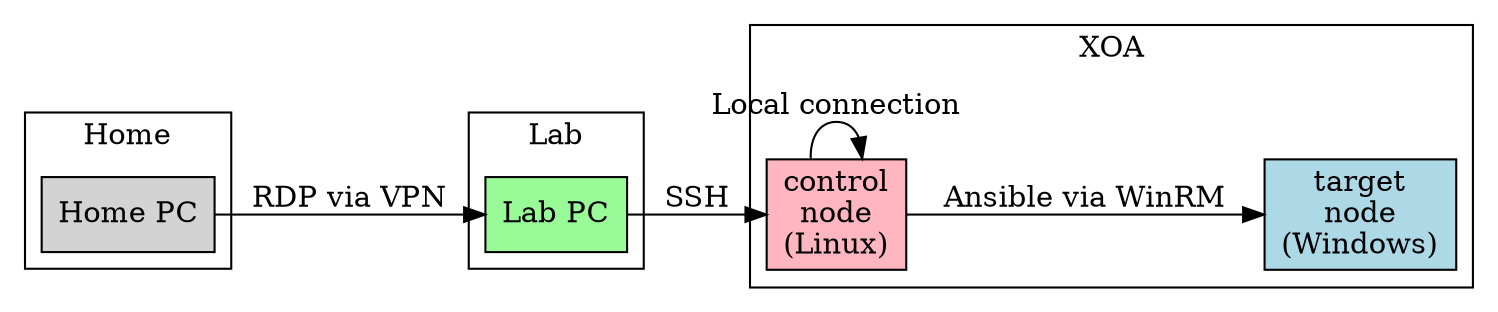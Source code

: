 digraph G {

	rankdir=LR;

	node [shape="rectangle", style="filled" ];
	
	subgraph cluster_xoa {
		label="XOA";
		control [ label="control\nnode\n(Linux)", fillcolor=lightpink ];
		target [ label="target\nnode\n(Windows)" , fillcolor=lightblue];
		control -> target [label="Ansible via WinRM"];
		control -> control [label="Local connection"];
	}

	subgraph cluster_lab {
		label="Lab";
		labpc [ label="Lab PC", fillcolor=palegreen ];
	}
	
	labpc -> control [label="SSH"];
	
	subgraph cluster_home {
		label="Home";
		homepc [ label="Home PC"];
		}
		
	homepc -> labpc [label="RDP via VPN"]; 

}
